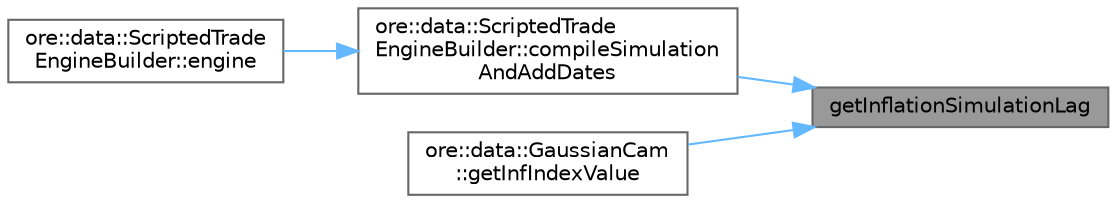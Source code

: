 digraph "getInflationSimulationLag"
{
 // INTERACTIVE_SVG=YES
 // LATEX_PDF_SIZE
  bgcolor="transparent";
  edge [fontname=Helvetica,fontsize=10,labelfontname=Helvetica,labelfontsize=10];
  node [fontname=Helvetica,fontsize=10,shape=box,height=0.2,width=0.4];
  rankdir="RL";
  Node1 [label="getInflationSimulationLag",height=0.2,width=0.4,color="gray40", fillcolor="grey60", style="filled", fontcolor="black",tooltip=" "];
  Node1 -> Node2 [dir="back",color="steelblue1",style="solid"];
  Node2 [label="ore::data::ScriptedTrade\lEngineBuilder::compileSimulation\lAndAddDates",height=0.2,width=0.4,color="grey40", fillcolor="white", style="filled",URL="$classore_1_1data_1_1_scripted_trade_engine_builder.html#a148e1a4ab9d00e707002b9de78016538",tooltip=" "];
  Node2 -> Node3 [dir="back",color="steelblue1",style="solid"];
  Node3 [label="ore::data::ScriptedTrade\lEngineBuilder::engine",height=0.2,width=0.4,color="grey40", fillcolor="white", style="filled",URL="$classore_1_1data_1_1_scripted_trade_engine_builder.html#afd4d13cb8180f72439b3f3cb84aa021c",tooltip=" "];
  Node1 -> Node4 [dir="back",color="steelblue1",style="solid"];
  Node4 [label="ore::data::GaussianCam\l::getInfIndexValue",height=0.2,width=0.4,color="grey40", fillcolor="white", style="filled",URL="$classore_1_1data_1_1_gaussian_cam.html#a0e7b4b054beda325e75ce61b56405d20",tooltip=" "];
}
